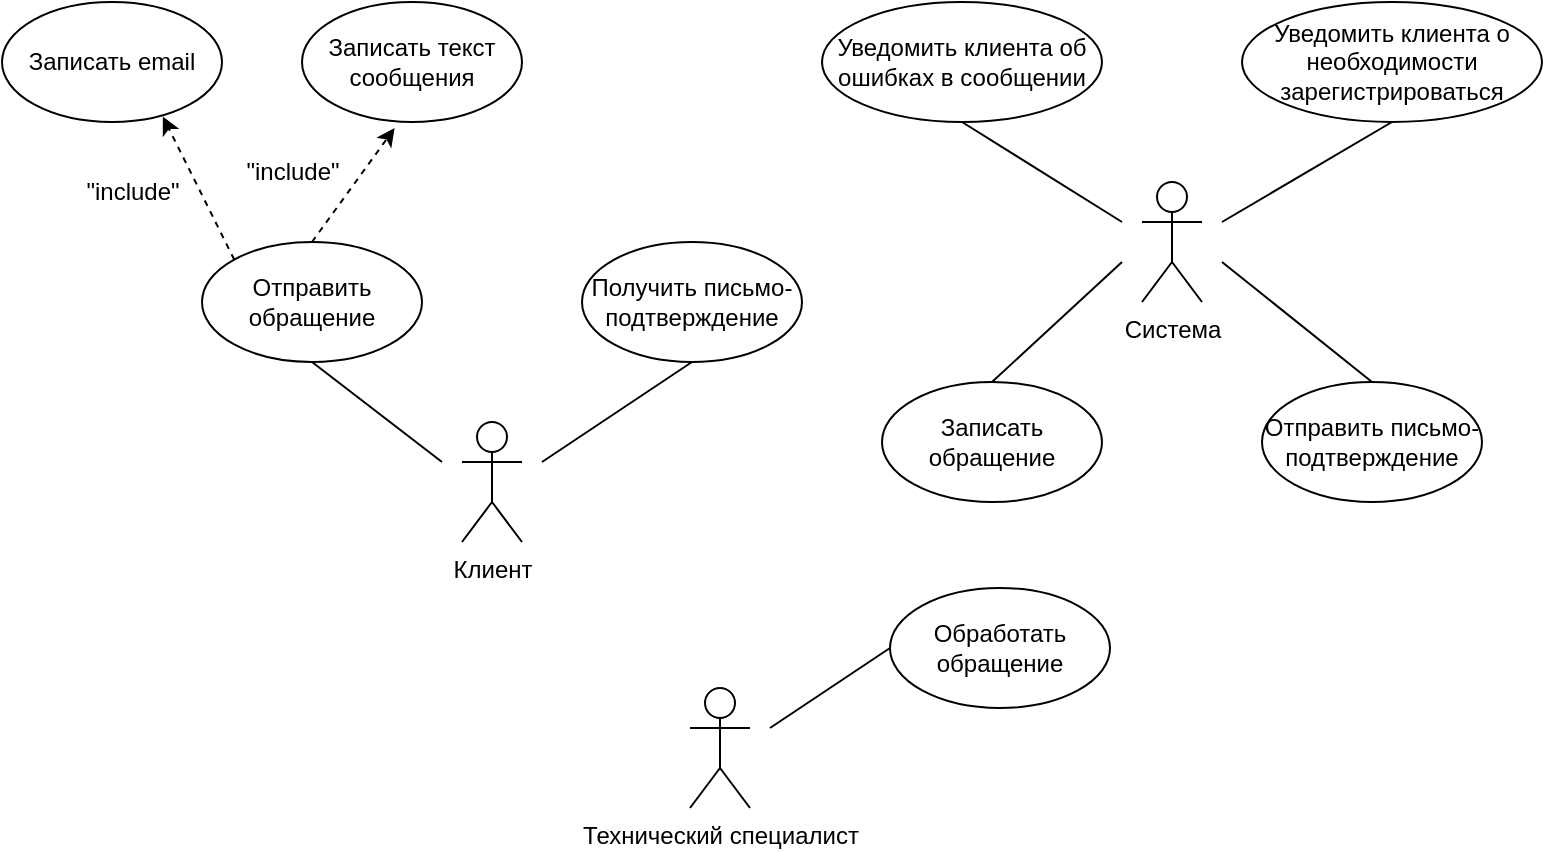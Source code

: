<mxfile version="22.1.2" type="device">
  <diagram name="Страница — 1" id="lwpFL3FwWXOlvK8AMOpn">
    <mxGraphModel dx="913" dy="540" grid="0" gridSize="10" guides="1" tooltips="1" connect="1" arrows="1" fold="1" page="1" pageScale="1" pageWidth="1169" pageHeight="827" math="0" shadow="0">
      <root>
        <mxCell id="0" />
        <mxCell id="1" parent="0" />
        <mxCell id="VHabN4rdF2Ycjgb9xOWX-1" value="Клиент" style="shape=umlActor;verticalLabelPosition=bottom;verticalAlign=top;html=1;outlineConnect=0;" parent="1" vertex="1">
          <mxGeometry x="510" y="380" width="30" height="60" as="geometry" />
        </mxCell>
        <mxCell id="qbcMeoSk26yO9ojfSzKv-12" style="rounded=0;orthogonalLoop=1;jettySize=auto;html=1;exitX=0.5;exitY=1;exitDx=0;exitDy=0;endArrow=none;endFill=0;" edge="1" parent="1" source="VHabN4rdF2Ycjgb9xOWX-10">
          <mxGeometry relative="1" as="geometry">
            <mxPoint x="500" y="400" as="targetPoint" />
          </mxGeometry>
        </mxCell>
        <mxCell id="VHabN4rdF2Ycjgb9xOWX-10" value="Отправить обращение" style="ellipse;whiteSpace=wrap;html=1;" parent="1" vertex="1">
          <mxGeometry x="380" y="290" width="110" height="60" as="geometry" />
        </mxCell>
        <mxCell id="qbcMeoSk26yO9ojfSzKv-11" style="rounded=0;orthogonalLoop=1;jettySize=auto;html=1;exitX=0.5;exitY=1;exitDx=0;exitDy=0;endArrow=none;endFill=0;" edge="1" parent="1" source="VHabN4rdF2Ycjgb9xOWX-11">
          <mxGeometry relative="1" as="geometry">
            <mxPoint x="550" y="400" as="targetPoint" />
          </mxGeometry>
        </mxCell>
        <mxCell id="VHabN4rdF2Ycjgb9xOWX-11" value="Получить письмо-подтверждение" style="ellipse;whiteSpace=wrap;html=1;" parent="1" vertex="1">
          <mxGeometry x="570" y="290" width="110" height="60" as="geometry" />
        </mxCell>
        <mxCell id="qbcMeoSk26yO9ojfSzKv-13" value="Система" style="shape=umlActor;verticalLabelPosition=bottom;verticalAlign=top;html=1;outlineConnect=0;" vertex="1" parent="1">
          <mxGeometry x="850" y="260" width="30" height="60" as="geometry" />
        </mxCell>
        <mxCell id="qbcMeoSk26yO9ojfSzKv-14" style="rounded=0;orthogonalLoop=1;jettySize=auto;html=1;exitX=0.5;exitY=0;exitDx=0;exitDy=0;endArrow=none;endFill=0;" edge="1" parent="1" source="qbcMeoSk26yO9ojfSzKv-15">
          <mxGeometry relative="1" as="geometry">
            <mxPoint x="890" y="300" as="targetPoint" />
          </mxGeometry>
        </mxCell>
        <mxCell id="qbcMeoSk26yO9ojfSzKv-15" value="Отправить письмо-подтверждение" style="ellipse;whiteSpace=wrap;html=1;" vertex="1" parent="1">
          <mxGeometry x="910" y="360" width="110" height="60" as="geometry" />
        </mxCell>
        <mxCell id="qbcMeoSk26yO9ojfSzKv-16" style="rounded=0;orthogonalLoop=1;jettySize=auto;html=1;exitX=0.5;exitY=0;exitDx=0;exitDy=0;endArrow=none;endFill=0;" edge="1" parent="1" source="qbcMeoSk26yO9ojfSzKv-17">
          <mxGeometry relative="1" as="geometry">
            <mxPoint x="840" y="300" as="targetPoint" />
          </mxGeometry>
        </mxCell>
        <mxCell id="qbcMeoSk26yO9ojfSzKv-17" value="Записать обращение" style="ellipse;whiteSpace=wrap;html=1;" vertex="1" parent="1">
          <mxGeometry x="720" y="360" width="110" height="60" as="geometry" />
        </mxCell>
        <mxCell id="qbcMeoSk26yO9ojfSzKv-18" style="rounded=0;orthogonalLoop=1;jettySize=auto;html=1;exitX=0.5;exitY=1;exitDx=0;exitDy=0;endArrow=none;endFill=0;" edge="1" parent="1" source="qbcMeoSk26yO9ojfSzKv-19">
          <mxGeometry relative="1" as="geometry">
            <mxPoint x="840" y="280" as="targetPoint" />
          </mxGeometry>
        </mxCell>
        <mxCell id="qbcMeoSk26yO9ojfSzKv-19" value="Уведомить клиента об ошибках в сообщении" style="ellipse;whiteSpace=wrap;html=1;" vertex="1" parent="1">
          <mxGeometry x="690" y="170" width="140" height="60" as="geometry" />
        </mxCell>
        <mxCell id="qbcMeoSk26yO9ojfSzKv-20" style="rounded=0;orthogonalLoop=1;jettySize=auto;html=1;exitX=0.5;exitY=1;exitDx=0;exitDy=0;endArrow=none;endFill=0;" edge="1" parent="1" source="qbcMeoSk26yO9ojfSzKv-21">
          <mxGeometry relative="1" as="geometry">
            <mxPoint x="890" y="280" as="targetPoint" />
          </mxGeometry>
        </mxCell>
        <mxCell id="qbcMeoSk26yO9ojfSzKv-21" value="Уведомить клиента о необходимости зарегистрироваться" style="ellipse;whiteSpace=wrap;html=1;" vertex="1" parent="1">
          <mxGeometry x="900" y="170" width="150" height="60" as="geometry" />
        </mxCell>
        <mxCell id="qbcMeoSk26yO9ojfSzKv-22" value="Технический специалист" style="shape=umlActor;verticalLabelPosition=bottom;verticalAlign=top;html=1;outlineConnect=0;" vertex="1" parent="1">
          <mxGeometry x="624" y="513" width="30" height="60" as="geometry" />
        </mxCell>
        <mxCell id="qbcMeoSk26yO9ojfSzKv-24" style="rounded=0;orthogonalLoop=1;jettySize=auto;html=1;exitX=0;exitY=0.5;exitDx=0;exitDy=0;endArrow=none;endFill=0;" edge="1" parent="1" source="qbcMeoSk26yO9ojfSzKv-23">
          <mxGeometry relative="1" as="geometry">
            <mxPoint x="664" y="533" as="targetPoint" />
          </mxGeometry>
        </mxCell>
        <mxCell id="qbcMeoSk26yO9ojfSzKv-23" value="Обработать обращение" style="ellipse;whiteSpace=wrap;html=1;" vertex="1" parent="1">
          <mxGeometry x="724" y="463" width="110" height="60" as="geometry" />
        </mxCell>
        <mxCell id="qbcMeoSk26yO9ojfSzKv-26" value="Записать email" style="ellipse;whiteSpace=wrap;html=1;" vertex="1" parent="1">
          <mxGeometry x="280" y="170" width="110" height="60" as="geometry" />
        </mxCell>
        <mxCell id="qbcMeoSk26yO9ojfSzKv-27" value="Записать текст сообщения" style="ellipse;whiteSpace=wrap;html=1;" vertex="1" parent="1">
          <mxGeometry x="430" y="170" width="110" height="60" as="geometry" />
        </mxCell>
        <mxCell id="qbcMeoSk26yO9ojfSzKv-28" style="rounded=0;orthogonalLoop=1;jettySize=auto;html=1;exitX=0;exitY=0;exitDx=0;exitDy=0;entryX=0.731;entryY=0.954;entryDx=0;entryDy=0;entryPerimeter=0;dashed=1;" edge="1" parent="1" source="VHabN4rdF2Ycjgb9xOWX-10" target="qbcMeoSk26yO9ojfSzKv-26">
          <mxGeometry relative="1" as="geometry" />
        </mxCell>
        <mxCell id="qbcMeoSk26yO9ojfSzKv-29" style="rounded=0;orthogonalLoop=1;jettySize=auto;html=1;exitX=0.5;exitY=0;exitDx=0;exitDy=0;entryX=0.421;entryY=1.051;entryDx=0;entryDy=0;entryPerimeter=0;dashed=1;" edge="1" parent="1" source="VHabN4rdF2Ycjgb9xOWX-10" target="qbcMeoSk26yO9ojfSzKv-27">
          <mxGeometry relative="1" as="geometry" />
        </mxCell>
        <mxCell id="qbcMeoSk26yO9ojfSzKv-30" value="&quot;include&quot;" style="text;html=1;align=center;verticalAlign=middle;resizable=0;points=[];autosize=1;strokeColor=none;fillColor=none;" vertex="1" parent="1">
          <mxGeometry x="310" y="250" width="70" height="30" as="geometry" />
        </mxCell>
        <mxCell id="qbcMeoSk26yO9ojfSzKv-32" value="&quot;include&quot;" style="text;html=1;align=center;verticalAlign=middle;resizable=0;points=[];autosize=1;strokeColor=none;fillColor=none;" vertex="1" parent="1">
          <mxGeometry x="390" y="240" width="70" height="30" as="geometry" />
        </mxCell>
      </root>
    </mxGraphModel>
  </diagram>
</mxfile>
